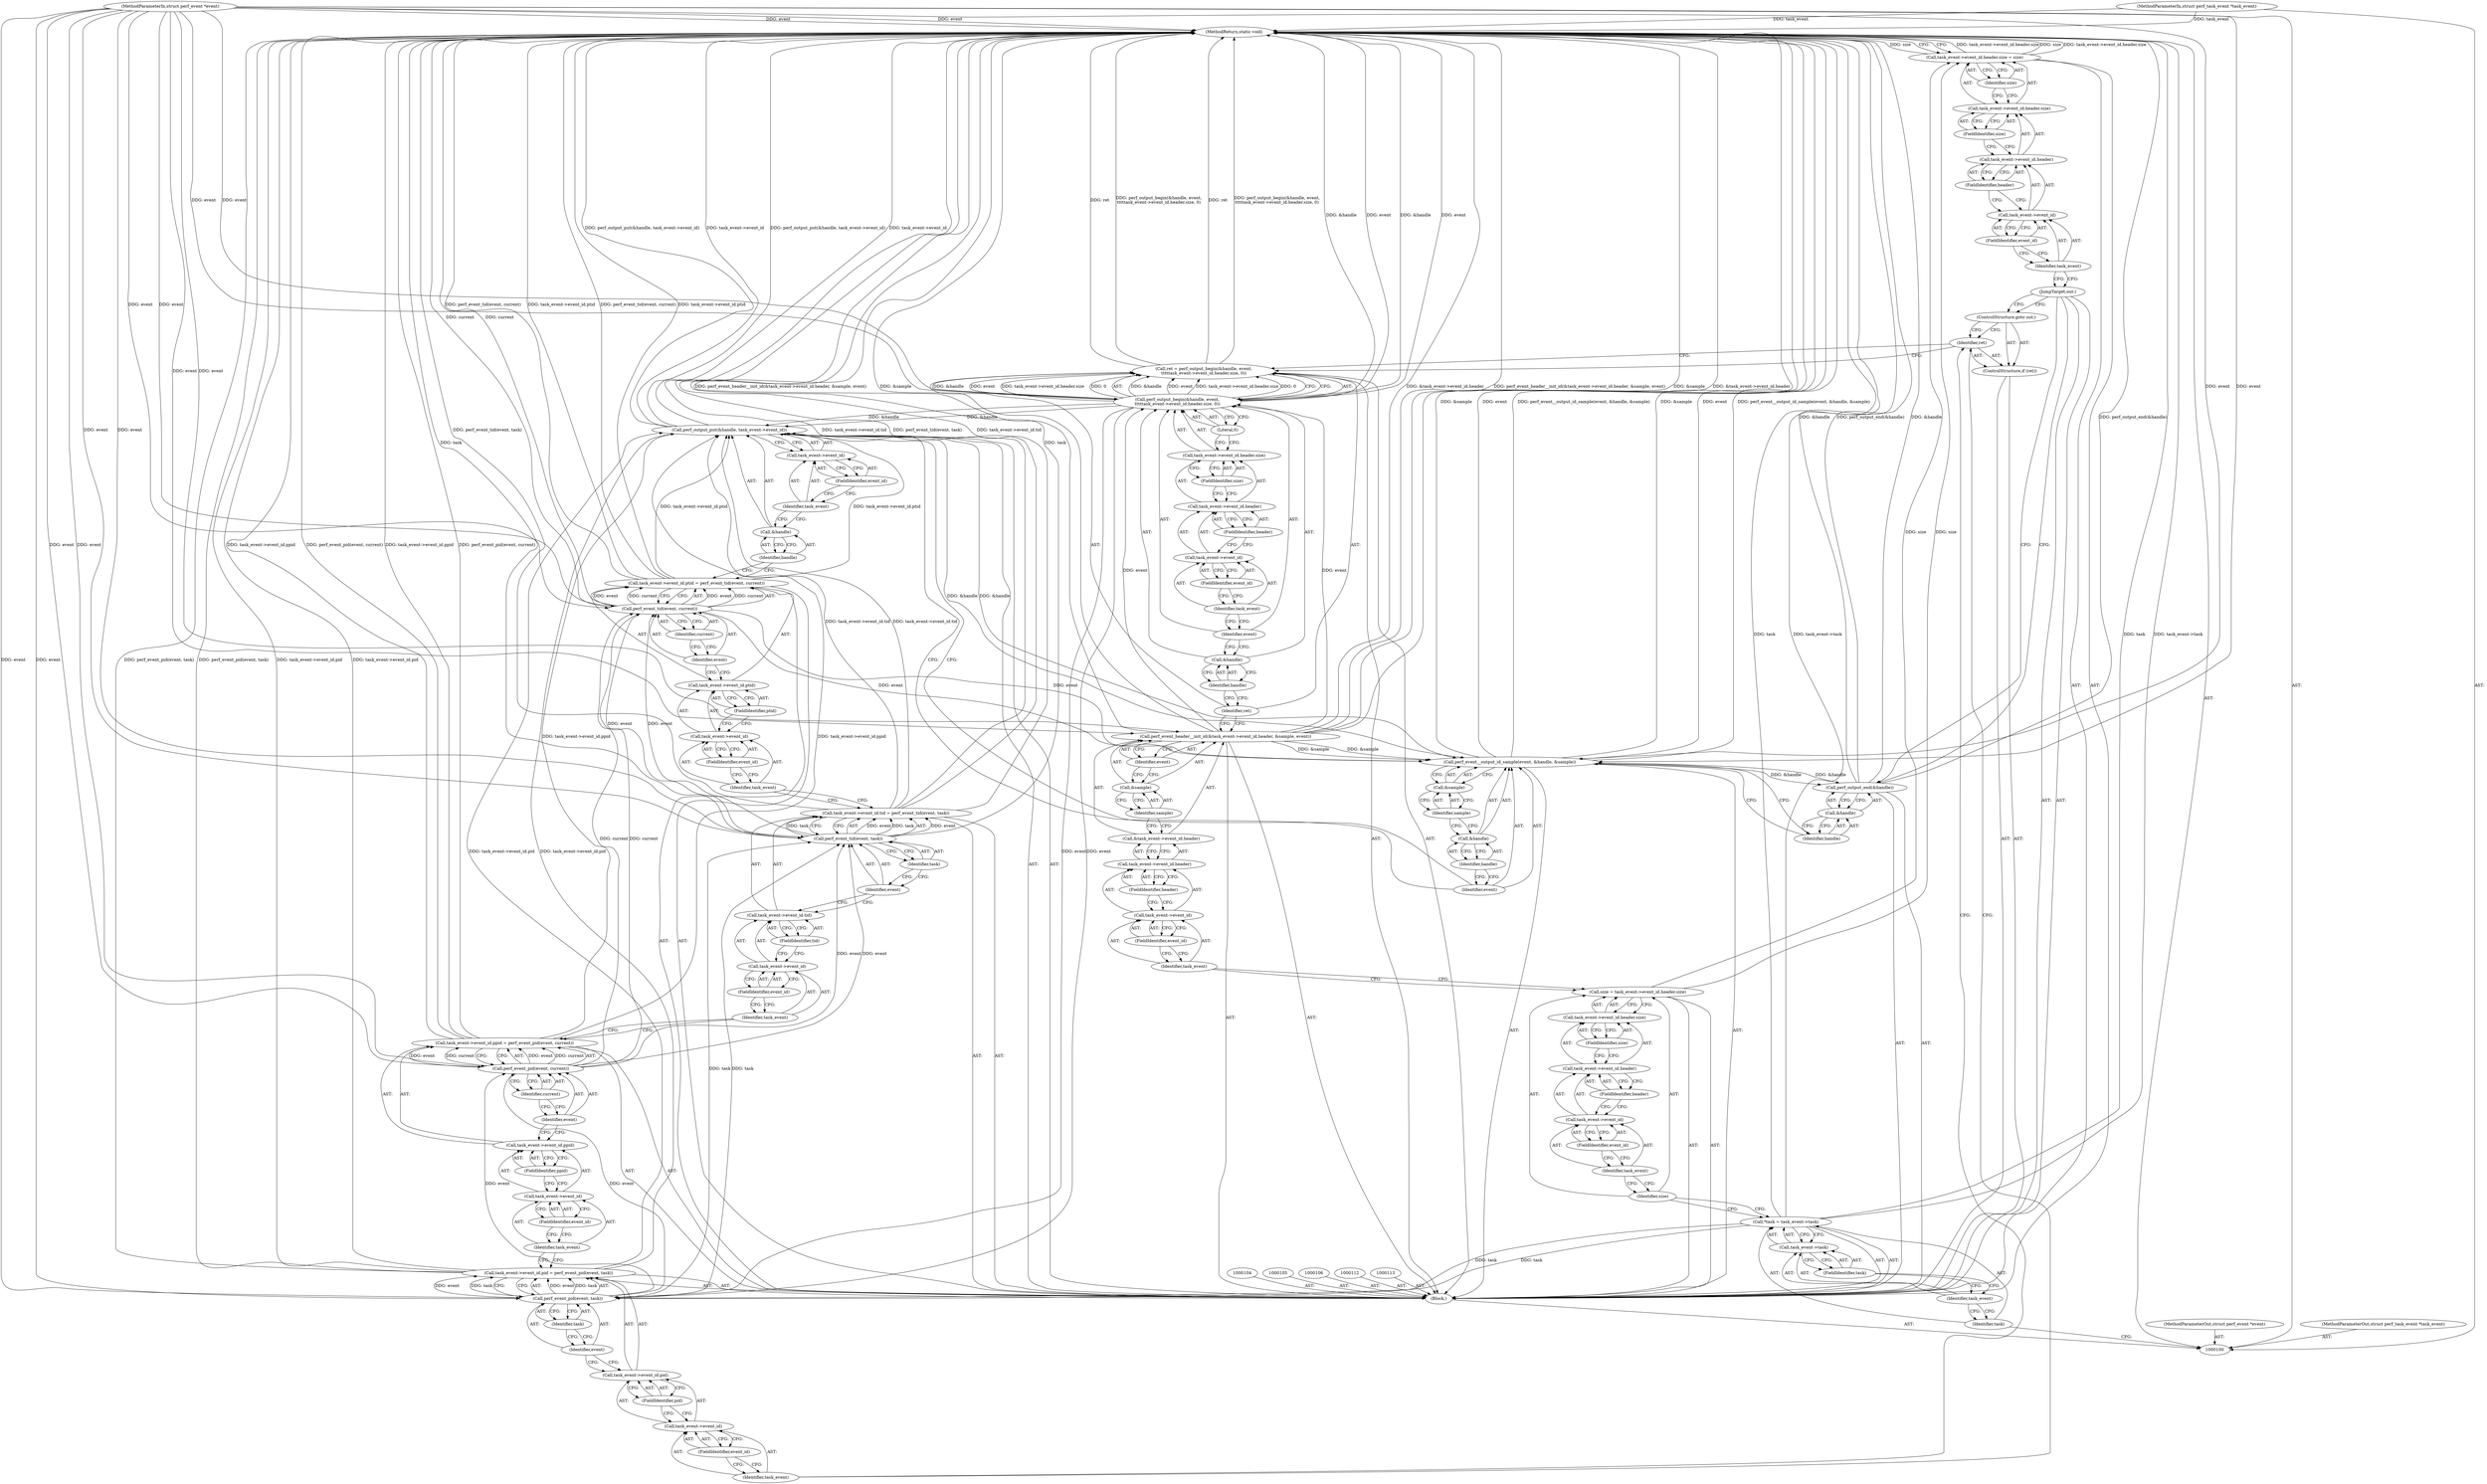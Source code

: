 digraph "0_linux_a8b0ca17b80e92faab46ee7179ba9e99ccb61233_62" {
"1000211" [label="(MethodReturn,static void)"];
"1000101" [label="(MethodParameterIn,struct perf_event *event)"];
"1000279" [label="(MethodParameterOut,struct perf_event *event)"];
"1000133" [label="(Call,ret = perf_output_begin(&handle, event,\n\t\t\t\ttask_event->event_id.header.size, 0))"];
"1000134" [label="(Identifier,ret)"];
"1000136" [label="(Call,&handle)"];
"1000137" [label="(Identifier,handle)"];
"1000138" [label="(Identifier,event)"];
"1000135" [label="(Call,perf_output_begin(&handle, event,\n\t\t\t\ttask_event->event_id.header.size, 0))"];
"1000143" [label="(FieldIdentifier,event_id)"];
"1000144" [label="(FieldIdentifier,header)"];
"1000145" [label="(FieldIdentifier,size)"];
"1000146" [label="(Literal,0)"];
"1000139" [label="(Call,task_event->event_id.header.size)"];
"1000140" [label="(Call,task_event->event_id.header)"];
"1000141" [label="(Call,task_event->event_id)"];
"1000142" [label="(Identifier,task_event)"];
"1000147" [label="(ControlStructure,if (ret))"];
"1000148" [label="(Identifier,ret)"];
"1000149" [label="(ControlStructure,goto out;)"];
"1000150" [label="(Call,task_event->event_id.pid = perf_event_pid(event, task))"];
"1000151" [label="(Call,task_event->event_id.pid)"];
"1000152" [label="(Call,task_event->event_id)"];
"1000153" [label="(Identifier,task_event)"];
"1000154" [label="(FieldIdentifier,event_id)"];
"1000155" [label="(FieldIdentifier,pid)"];
"1000156" [label="(Call,perf_event_pid(event, task))"];
"1000157" [label="(Identifier,event)"];
"1000158" [label="(Identifier,task)"];
"1000159" [label="(Call,task_event->event_id.ppid = perf_event_pid(event, current))"];
"1000160" [label="(Call,task_event->event_id.ppid)"];
"1000161" [label="(Call,task_event->event_id)"];
"1000162" [label="(Identifier,task_event)"];
"1000163" [label="(FieldIdentifier,event_id)"];
"1000164" [label="(FieldIdentifier,ppid)"];
"1000165" [label="(Call,perf_event_pid(event, current))"];
"1000166" [label="(Identifier,event)"];
"1000167" [label="(Identifier,current)"];
"1000168" [label="(Call,task_event->event_id.tid = perf_event_tid(event, task))"];
"1000169" [label="(Call,task_event->event_id.tid)"];
"1000170" [label="(Call,task_event->event_id)"];
"1000171" [label="(Identifier,task_event)"];
"1000172" [label="(FieldIdentifier,event_id)"];
"1000173" [label="(FieldIdentifier,tid)"];
"1000174" [label="(Call,perf_event_tid(event, task))"];
"1000175" [label="(Identifier,event)"];
"1000176" [label="(Identifier,task)"];
"1000102" [label="(MethodParameterIn,struct perf_task_event *task_event)"];
"1000280" [label="(MethodParameterOut,struct perf_task_event *task_event)"];
"1000177" [label="(Call,task_event->event_id.ptid = perf_event_tid(event, current))"];
"1000178" [label="(Call,task_event->event_id.ptid)"];
"1000179" [label="(Call,task_event->event_id)"];
"1000180" [label="(Identifier,task_event)"];
"1000181" [label="(FieldIdentifier,event_id)"];
"1000182" [label="(FieldIdentifier,ptid)"];
"1000183" [label="(Call,perf_event_tid(event, current))"];
"1000184" [label="(Identifier,event)"];
"1000185" [label="(Identifier,current)"];
"1000186" [label="(Call,perf_output_put(&handle, task_event->event_id))"];
"1000187" [label="(Call,&handle)"];
"1000188" [label="(Identifier,handle)"];
"1000189" [label="(Call,task_event->event_id)"];
"1000190" [label="(Identifier,task_event)"];
"1000191" [label="(FieldIdentifier,event_id)"];
"1000192" [label="(Call,perf_event__output_id_sample(event, &handle, &sample))"];
"1000193" [label="(Identifier,event)"];
"1000194" [label="(Call,&handle)"];
"1000195" [label="(Identifier,handle)"];
"1000196" [label="(Call,&sample)"];
"1000197" [label="(Identifier,sample)"];
"1000198" [label="(Call,perf_output_end(&handle))"];
"1000199" [label="(Call,&handle)"];
"1000200" [label="(Identifier,handle)"];
"1000201" [label="(JumpTarget,out:)"];
"1000202" [label="(Call,task_event->event_id.header.size = size)"];
"1000203" [label="(Call,task_event->event_id.header.size)"];
"1000204" [label="(Call,task_event->event_id.header)"];
"1000205" [label="(Call,task_event->event_id)"];
"1000206" [label="(Identifier,task_event)"];
"1000207" [label="(FieldIdentifier,event_id)"];
"1000208" [label="(FieldIdentifier,header)"];
"1000209" [label="(FieldIdentifier,size)"];
"1000210" [label="(Identifier,size)"];
"1000103" [label="(Block,)"];
"1000107" [label="(Call,*task = task_event->task)"];
"1000108" [label="(Identifier,task)"];
"1000109" [label="(Call,task_event->task)"];
"1000110" [label="(Identifier,task_event)"];
"1000111" [label="(FieldIdentifier,task)"];
"1000114" [label="(Call,size = task_event->event_id.header.size)"];
"1000115" [label="(Identifier,size)"];
"1000116" [label="(Call,task_event->event_id.header.size)"];
"1000117" [label="(Call,task_event->event_id.header)"];
"1000118" [label="(Call,task_event->event_id)"];
"1000119" [label="(Identifier,task_event)"];
"1000120" [label="(FieldIdentifier,event_id)"];
"1000121" [label="(FieldIdentifier,header)"];
"1000122" [label="(FieldIdentifier,size)"];
"1000123" [label="(Call,perf_event_header__init_id(&task_event->event_id.header, &sample, event))"];
"1000124" [label="(Call,&task_event->event_id.header)"];
"1000125" [label="(Call,task_event->event_id.header)"];
"1000126" [label="(Call,task_event->event_id)"];
"1000127" [label="(Identifier,task_event)"];
"1000128" [label="(FieldIdentifier,event_id)"];
"1000129" [label="(FieldIdentifier,header)"];
"1000130" [label="(Call,&sample)"];
"1000131" [label="(Identifier,sample)"];
"1000132" [label="(Identifier,event)"];
"1000211" -> "1000100"  [label="AST: "];
"1000211" -> "1000202"  [label="CFG: "];
"1000107" -> "1000211"  [label="DDG: task"];
"1000107" -> "1000211"  [label="DDG: task_event->task"];
"1000183" -> "1000211"  [label="DDG: current"];
"1000168" -> "1000211"  [label="DDG: task_event->event_id.tid"];
"1000168" -> "1000211"  [label="DDG: perf_event_tid(event, task)"];
"1000123" -> "1000211"  [label="DDG: perf_event_header__init_id(&task_event->event_id.header, &sample, event)"];
"1000123" -> "1000211"  [label="DDG: &sample"];
"1000123" -> "1000211"  [label="DDG: &task_event->event_id.header"];
"1000133" -> "1000211"  [label="DDG: ret"];
"1000133" -> "1000211"  [label="DDG: perf_output_begin(&handle, event,\n\t\t\t\ttask_event->event_id.header.size, 0)"];
"1000202" -> "1000211"  [label="DDG: task_event->event_id.header.size"];
"1000202" -> "1000211"  [label="DDG: size"];
"1000174" -> "1000211"  [label="DDG: task"];
"1000198" -> "1000211"  [label="DDG: &handle"];
"1000198" -> "1000211"  [label="DDG: perf_output_end(&handle)"];
"1000135" -> "1000211"  [label="DDG: &handle"];
"1000135" -> "1000211"  [label="DDG: event"];
"1000192" -> "1000211"  [label="DDG: &sample"];
"1000192" -> "1000211"  [label="DDG: event"];
"1000192" -> "1000211"  [label="DDG: perf_event__output_id_sample(event, &handle, &sample)"];
"1000177" -> "1000211"  [label="DDG: task_event->event_id.ptid"];
"1000177" -> "1000211"  [label="DDG: perf_event_tid(event, current)"];
"1000186" -> "1000211"  [label="DDG: perf_output_put(&handle, task_event->event_id)"];
"1000186" -> "1000211"  [label="DDG: task_event->event_id"];
"1000150" -> "1000211"  [label="DDG: task_event->event_id.pid"];
"1000150" -> "1000211"  [label="DDG: perf_event_pid(event, task)"];
"1000159" -> "1000211"  [label="DDG: task_event->event_id.ppid"];
"1000159" -> "1000211"  [label="DDG: perf_event_pid(event, current)"];
"1000102" -> "1000211"  [label="DDG: task_event"];
"1000101" -> "1000211"  [label="DDG: event"];
"1000101" -> "1000100"  [label="AST: "];
"1000101" -> "1000211"  [label="DDG: event"];
"1000101" -> "1000123"  [label="DDG: event"];
"1000101" -> "1000135"  [label="DDG: event"];
"1000101" -> "1000156"  [label="DDG: event"];
"1000101" -> "1000165"  [label="DDG: event"];
"1000101" -> "1000174"  [label="DDG: event"];
"1000101" -> "1000183"  [label="DDG: event"];
"1000101" -> "1000192"  [label="DDG: event"];
"1000279" -> "1000100"  [label="AST: "];
"1000133" -> "1000103"  [label="AST: "];
"1000133" -> "1000135"  [label="CFG: "];
"1000134" -> "1000133"  [label="AST: "];
"1000135" -> "1000133"  [label="AST: "];
"1000148" -> "1000133"  [label="CFG: "];
"1000133" -> "1000211"  [label="DDG: ret"];
"1000133" -> "1000211"  [label="DDG: perf_output_begin(&handle, event,\n\t\t\t\ttask_event->event_id.header.size, 0)"];
"1000135" -> "1000133"  [label="DDG: &handle"];
"1000135" -> "1000133"  [label="DDG: event"];
"1000135" -> "1000133"  [label="DDG: task_event->event_id.header.size"];
"1000135" -> "1000133"  [label="DDG: 0"];
"1000134" -> "1000133"  [label="AST: "];
"1000134" -> "1000123"  [label="CFG: "];
"1000137" -> "1000134"  [label="CFG: "];
"1000136" -> "1000135"  [label="AST: "];
"1000136" -> "1000137"  [label="CFG: "];
"1000137" -> "1000136"  [label="AST: "];
"1000138" -> "1000136"  [label="CFG: "];
"1000137" -> "1000136"  [label="AST: "];
"1000137" -> "1000134"  [label="CFG: "];
"1000136" -> "1000137"  [label="CFG: "];
"1000138" -> "1000135"  [label="AST: "];
"1000138" -> "1000136"  [label="CFG: "];
"1000142" -> "1000138"  [label="CFG: "];
"1000135" -> "1000133"  [label="AST: "];
"1000135" -> "1000146"  [label="CFG: "];
"1000136" -> "1000135"  [label="AST: "];
"1000138" -> "1000135"  [label="AST: "];
"1000139" -> "1000135"  [label="AST: "];
"1000146" -> "1000135"  [label="AST: "];
"1000133" -> "1000135"  [label="CFG: "];
"1000135" -> "1000211"  [label="DDG: &handle"];
"1000135" -> "1000211"  [label="DDG: event"];
"1000135" -> "1000133"  [label="DDG: &handle"];
"1000135" -> "1000133"  [label="DDG: event"];
"1000135" -> "1000133"  [label="DDG: task_event->event_id.header.size"];
"1000135" -> "1000133"  [label="DDG: 0"];
"1000123" -> "1000135"  [label="DDG: event"];
"1000101" -> "1000135"  [label="DDG: event"];
"1000135" -> "1000156"  [label="DDG: event"];
"1000135" -> "1000186"  [label="DDG: &handle"];
"1000143" -> "1000141"  [label="AST: "];
"1000143" -> "1000142"  [label="CFG: "];
"1000141" -> "1000143"  [label="CFG: "];
"1000144" -> "1000140"  [label="AST: "];
"1000144" -> "1000141"  [label="CFG: "];
"1000140" -> "1000144"  [label="CFG: "];
"1000145" -> "1000139"  [label="AST: "];
"1000145" -> "1000140"  [label="CFG: "];
"1000139" -> "1000145"  [label="CFG: "];
"1000146" -> "1000135"  [label="AST: "];
"1000146" -> "1000139"  [label="CFG: "];
"1000135" -> "1000146"  [label="CFG: "];
"1000139" -> "1000135"  [label="AST: "];
"1000139" -> "1000145"  [label="CFG: "];
"1000140" -> "1000139"  [label="AST: "];
"1000145" -> "1000139"  [label="AST: "];
"1000146" -> "1000139"  [label="CFG: "];
"1000140" -> "1000139"  [label="AST: "];
"1000140" -> "1000144"  [label="CFG: "];
"1000141" -> "1000140"  [label="AST: "];
"1000144" -> "1000140"  [label="AST: "];
"1000145" -> "1000140"  [label="CFG: "];
"1000141" -> "1000140"  [label="AST: "];
"1000141" -> "1000143"  [label="CFG: "];
"1000142" -> "1000141"  [label="AST: "];
"1000143" -> "1000141"  [label="AST: "];
"1000144" -> "1000141"  [label="CFG: "];
"1000142" -> "1000141"  [label="AST: "];
"1000142" -> "1000138"  [label="CFG: "];
"1000143" -> "1000142"  [label="CFG: "];
"1000147" -> "1000103"  [label="AST: "];
"1000148" -> "1000147"  [label="AST: "];
"1000149" -> "1000147"  [label="AST: "];
"1000148" -> "1000147"  [label="AST: "];
"1000148" -> "1000133"  [label="CFG: "];
"1000149" -> "1000148"  [label="CFG: "];
"1000153" -> "1000148"  [label="CFG: "];
"1000149" -> "1000147"  [label="AST: "];
"1000149" -> "1000148"  [label="CFG: "];
"1000201" -> "1000149"  [label="CFG: "];
"1000150" -> "1000103"  [label="AST: "];
"1000150" -> "1000156"  [label="CFG: "];
"1000151" -> "1000150"  [label="AST: "];
"1000156" -> "1000150"  [label="AST: "];
"1000162" -> "1000150"  [label="CFG: "];
"1000150" -> "1000211"  [label="DDG: task_event->event_id.pid"];
"1000150" -> "1000211"  [label="DDG: perf_event_pid(event, task)"];
"1000156" -> "1000150"  [label="DDG: event"];
"1000156" -> "1000150"  [label="DDG: task"];
"1000150" -> "1000186"  [label="DDG: task_event->event_id.pid"];
"1000151" -> "1000150"  [label="AST: "];
"1000151" -> "1000155"  [label="CFG: "];
"1000152" -> "1000151"  [label="AST: "];
"1000155" -> "1000151"  [label="AST: "];
"1000157" -> "1000151"  [label="CFG: "];
"1000152" -> "1000151"  [label="AST: "];
"1000152" -> "1000154"  [label="CFG: "];
"1000153" -> "1000152"  [label="AST: "];
"1000154" -> "1000152"  [label="AST: "];
"1000155" -> "1000152"  [label="CFG: "];
"1000153" -> "1000152"  [label="AST: "];
"1000153" -> "1000148"  [label="CFG: "];
"1000154" -> "1000153"  [label="CFG: "];
"1000154" -> "1000152"  [label="AST: "];
"1000154" -> "1000153"  [label="CFG: "];
"1000152" -> "1000154"  [label="CFG: "];
"1000155" -> "1000151"  [label="AST: "];
"1000155" -> "1000152"  [label="CFG: "];
"1000151" -> "1000155"  [label="CFG: "];
"1000156" -> "1000150"  [label="AST: "];
"1000156" -> "1000158"  [label="CFG: "];
"1000157" -> "1000156"  [label="AST: "];
"1000158" -> "1000156"  [label="AST: "];
"1000150" -> "1000156"  [label="CFG: "];
"1000156" -> "1000150"  [label="DDG: event"];
"1000156" -> "1000150"  [label="DDG: task"];
"1000135" -> "1000156"  [label="DDG: event"];
"1000101" -> "1000156"  [label="DDG: event"];
"1000107" -> "1000156"  [label="DDG: task"];
"1000156" -> "1000165"  [label="DDG: event"];
"1000156" -> "1000174"  [label="DDG: task"];
"1000157" -> "1000156"  [label="AST: "];
"1000157" -> "1000151"  [label="CFG: "];
"1000158" -> "1000157"  [label="CFG: "];
"1000158" -> "1000156"  [label="AST: "];
"1000158" -> "1000157"  [label="CFG: "];
"1000156" -> "1000158"  [label="CFG: "];
"1000159" -> "1000103"  [label="AST: "];
"1000159" -> "1000165"  [label="CFG: "];
"1000160" -> "1000159"  [label="AST: "];
"1000165" -> "1000159"  [label="AST: "];
"1000171" -> "1000159"  [label="CFG: "];
"1000159" -> "1000211"  [label="DDG: task_event->event_id.ppid"];
"1000159" -> "1000211"  [label="DDG: perf_event_pid(event, current)"];
"1000165" -> "1000159"  [label="DDG: event"];
"1000165" -> "1000159"  [label="DDG: current"];
"1000159" -> "1000186"  [label="DDG: task_event->event_id.ppid"];
"1000160" -> "1000159"  [label="AST: "];
"1000160" -> "1000164"  [label="CFG: "];
"1000161" -> "1000160"  [label="AST: "];
"1000164" -> "1000160"  [label="AST: "];
"1000166" -> "1000160"  [label="CFG: "];
"1000161" -> "1000160"  [label="AST: "];
"1000161" -> "1000163"  [label="CFG: "];
"1000162" -> "1000161"  [label="AST: "];
"1000163" -> "1000161"  [label="AST: "];
"1000164" -> "1000161"  [label="CFG: "];
"1000162" -> "1000161"  [label="AST: "];
"1000162" -> "1000150"  [label="CFG: "];
"1000163" -> "1000162"  [label="CFG: "];
"1000163" -> "1000161"  [label="AST: "];
"1000163" -> "1000162"  [label="CFG: "];
"1000161" -> "1000163"  [label="CFG: "];
"1000164" -> "1000160"  [label="AST: "];
"1000164" -> "1000161"  [label="CFG: "];
"1000160" -> "1000164"  [label="CFG: "];
"1000165" -> "1000159"  [label="AST: "];
"1000165" -> "1000167"  [label="CFG: "];
"1000166" -> "1000165"  [label="AST: "];
"1000167" -> "1000165"  [label="AST: "];
"1000159" -> "1000165"  [label="CFG: "];
"1000165" -> "1000159"  [label="DDG: event"];
"1000165" -> "1000159"  [label="DDG: current"];
"1000156" -> "1000165"  [label="DDG: event"];
"1000101" -> "1000165"  [label="DDG: event"];
"1000165" -> "1000174"  [label="DDG: event"];
"1000165" -> "1000183"  [label="DDG: current"];
"1000166" -> "1000165"  [label="AST: "];
"1000166" -> "1000160"  [label="CFG: "];
"1000167" -> "1000166"  [label="CFG: "];
"1000167" -> "1000165"  [label="AST: "];
"1000167" -> "1000166"  [label="CFG: "];
"1000165" -> "1000167"  [label="CFG: "];
"1000168" -> "1000103"  [label="AST: "];
"1000168" -> "1000174"  [label="CFG: "];
"1000169" -> "1000168"  [label="AST: "];
"1000174" -> "1000168"  [label="AST: "];
"1000180" -> "1000168"  [label="CFG: "];
"1000168" -> "1000211"  [label="DDG: task_event->event_id.tid"];
"1000168" -> "1000211"  [label="DDG: perf_event_tid(event, task)"];
"1000174" -> "1000168"  [label="DDG: event"];
"1000174" -> "1000168"  [label="DDG: task"];
"1000168" -> "1000186"  [label="DDG: task_event->event_id.tid"];
"1000169" -> "1000168"  [label="AST: "];
"1000169" -> "1000173"  [label="CFG: "];
"1000170" -> "1000169"  [label="AST: "];
"1000173" -> "1000169"  [label="AST: "];
"1000175" -> "1000169"  [label="CFG: "];
"1000170" -> "1000169"  [label="AST: "];
"1000170" -> "1000172"  [label="CFG: "];
"1000171" -> "1000170"  [label="AST: "];
"1000172" -> "1000170"  [label="AST: "];
"1000173" -> "1000170"  [label="CFG: "];
"1000171" -> "1000170"  [label="AST: "];
"1000171" -> "1000159"  [label="CFG: "];
"1000172" -> "1000171"  [label="CFG: "];
"1000172" -> "1000170"  [label="AST: "];
"1000172" -> "1000171"  [label="CFG: "];
"1000170" -> "1000172"  [label="CFG: "];
"1000173" -> "1000169"  [label="AST: "];
"1000173" -> "1000170"  [label="CFG: "];
"1000169" -> "1000173"  [label="CFG: "];
"1000174" -> "1000168"  [label="AST: "];
"1000174" -> "1000176"  [label="CFG: "];
"1000175" -> "1000174"  [label="AST: "];
"1000176" -> "1000174"  [label="AST: "];
"1000168" -> "1000174"  [label="CFG: "];
"1000174" -> "1000211"  [label="DDG: task"];
"1000174" -> "1000168"  [label="DDG: event"];
"1000174" -> "1000168"  [label="DDG: task"];
"1000165" -> "1000174"  [label="DDG: event"];
"1000101" -> "1000174"  [label="DDG: event"];
"1000156" -> "1000174"  [label="DDG: task"];
"1000174" -> "1000183"  [label="DDG: event"];
"1000175" -> "1000174"  [label="AST: "];
"1000175" -> "1000169"  [label="CFG: "];
"1000176" -> "1000175"  [label="CFG: "];
"1000176" -> "1000174"  [label="AST: "];
"1000176" -> "1000175"  [label="CFG: "];
"1000174" -> "1000176"  [label="CFG: "];
"1000102" -> "1000100"  [label="AST: "];
"1000102" -> "1000211"  [label="DDG: task_event"];
"1000280" -> "1000100"  [label="AST: "];
"1000177" -> "1000103"  [label="AST: "];
"1000177" -> "1000183"  [label="CFG: "];
"1000178" -> "1000177"  [label="AST: "];
"1000183" -> "1000177"  [label="AST: "];
"1000188" -> "1000177"  [label="CFG: "];
"1000177" -> "1000211"  [label="DDG: task_event->event_id.ptid"];
"1000177" -> "1000211"  [label="DDG: perf_event_tid(event, current)"];
"1000183" -> "1000177"  [label="DDG: event"];
"1000183" -> "1000177"  [label="DDG: current"];
"1000177" -> "1000186"  [label="DDG: task_event->event_id.ptid"];
"1000178" -> "1000177"  [label="AST: "];
"1000178" -> "1000182"  [label="CFG: "];
"1000179" -> "1000178"  [label="AST: "];
"1000182" -> "1000178"  [label="AST: "];
"1000184" -> "1000178"  [label="CFG: "];
"1000179" -> "1000178"  [label="AST: "];
"1000179" -> "1000181"  [label="CFG: "];
"1000180" -> "1000179"  [label="AST: "];
"1000181" -> "1000179"  [label="AST: "];
"1000182" -> "1000179"  [label="CFG: "];
"1000180" -> "1000179"  [label="AST: "];
"1000180" -> "1000168"  [label="CFG: "];
"1000181" -> "1000180"  [label="CFG: "];
"1000181" -> "1000179"  [label="AST: "];
"1000181" -> "1000180"  [label="CFG: "];
"1000179" -> "1000181"  [label="CFG: "];
"1000182" -> "1000178"  [label="AST: "];
"1000182" -> "1000179"  [label="CFG: "];
"1000178" -> "1000182"  [label="CFG: "];
"1000183" -> "1000177"  [label="AST: "];
"1000183" -> "1000185"  [label="CFG: "];
"1000184" -> "1000183"  [label="AST: "];
"1000185" -> "1000183"  [label="AST: "];
"1000177" -> "1000183"  [label="CFG: "];
"1000183" -> "1000211"  [label="DDG: current"];
"1000183" -> "1000177"  [label="DDG: event"];
"1000183" -> "1000177"  [label="DDG: current"];
"1000174" -> "1000183"  [label="DDG: event"];
"1000101" -> "1000183"  [label="DDG: event"];
"1000165" -> "1000183"  [label="DDG: current"];
"1000183" -> "1000192"  [label="DDG: event"];
"1000184" -> "1000183"  [label="AST: "];
"1000184" -> "1000178"  [label="CFG: "];
"1000185" -> "1000184"  [label="CFG: "];
"1000185" -> "1000183"  [label="AST: "];
"1000185" -> "1000184"  [label="CFG: "];
"1000183" -> "1000185"  [label="CFG: "];
"1000186" -> "1000103"  [label="AST: "];
"1000186" -> "1000189"  [label="CFG: "];
"1000187" -> "1000186"  [label="AST: "];
"1000189" -> "1000186"  [label="AST: "];
"1000193" -> "1000186"  [label="CFG: "];
"1000186" -> "1000211"  [label="DDG: perf_output_put(&handle, task_event->event_id)"];
"1000186" -> "1000211"  [label="DDG: task_event->event_id"];
"1000135" -> "1000186"  [label="DDG: &handle"];
"1000177" -> "1000186"  [label="DDG: task_event->event_id.ptid"];
"1000150" -> "1000186"  [label="DDG: task_event->event_id.pid"];
"1000168" -> "1000186"  [label="DDG: task_event->event_id.tid"];
"1000159" -> "1000186"  [label="DDG: task_event->event_id.ppid"];
"1000186" -> "1000192"  [label="DDG: &handle"];
"1000187" -> "1000186"  [label="AST: "];
"1000187" -> "1000188"  [label="CFG: "];
"1000188" -> "1000187"  [label="AST: "];
"1000190" -> "1000187"  [label="CFG: "];
"1000188" -> "1000187"  [label="AST: "];
"1000188" -> "1000177"  [label="CFG: "];
"1000187" -> "1000188"  [label="CFG: "];
"1000189" -> "1000186"  [label="AST: "];
"1000189" -> "1000191"  [label="CFG: "];
"1000190" -> "1000189"  [label="AST: "];
"1000191" -> "1000189"  [label="AST: "];
"1000186" -> "1000189"  [label="CFG: "];
"1000190" -> "1000189"  [label="AST: "];
"1000190" -> "1000187"  [label="CFG: "];
"1000191" -> "1000190"  [label="CFG: "];
"1000191" -> "1000189"  [label="AST: "];
"1000191" -> "1000190"  [label="CFG: "];
"1000189" -> "1000191"  [label="CFG: "];
"1000192" -> "1000103"  [label="AST: "];
"1000192" -> "1000196"  [label="CFG: "];
"1000193" -> "1000192"  [label="AST: "];
"1000194" -> "1000192"  [label="AST: "];
"1000196" -> "1000192"  [label="AST: "];
"1000200" -> "1000192"  [label="CFG: "];
"1000192" -> "1000211"  [label="DDG: &sample"];
"1000192" -> "1000211"  [label="DDG: event"];
"1000192" -> "1000211"  [label="DDG: perf_event__output_id_sample(event, &handle, &sample)"];
"1000183" -> "1000192"  [label="DDG: event"];
"1000101" -> "1000192"  [label="DDG: event"];
"1000186" -> "1000192"  [label="DDG: &handle"];
"1000123" -> "1000192"  [label="DDG: &sample"];
"1000192" -> "1000198"  [label="DDG: &handle"];
"1000193" -> "1000192"  [label="AST: "];
"1000193" -> "1000186"  [label="CFG: "];
"1000195" -> "1000193"  [label="CFG: "];
"1000194" -> "1000192"  [label="AST: "];
"1000194" -> "1000195"  [label="CFG: "];
"1000195" -> "1000194"  [label="AST: "];
"1000197" -> "1000194"  [label="CFG: "];
"1000195" -> "1000194"  [label="AST: "];
"1000195" -> "1000193"  [label="CFG: "];
"1000194" -> "1000195"  [label="CFG: "];
"1000196" -> "1000192"  [label="AST: "];
"1000196" -> "1000197"  [label="CFG: "];
"1000197" -> "1000196"  [label="AST: "];
"1000192" -> "1000196"  [label="CFG: "];
"1000197" -> "1000196"  [label="AST: "];
"1000197" -> "1000194"  [label="CFG: "];
"1000196" -> "1000197"  [label="CFG: "];
"1000198" -> "1000103"  [label="AST: "];
"1000198" -> "1000199"  [label="CFG: "];
"1000199" -> "1000198"  [label="AST: "];
"1000201" -> "1000198"  [label="CFG: "];
"1000198" -> "1000211"  [label="DDG: &handle"];
"1000198" -> "1000211"  [label="DDG: perf_output_end(&handle)"];
"1000192" -> "1000198"  [label="DDG: &handle"];
"1000199" -> "1000198"  [label="AST: "];
"1000199" -> "1000200"  [label="CFG: "];
"1000200" -> "1000199"  [label="AST: "];
"1000198" -> "1000199"  [label="CFG: "];
"1000200" -> "1000199"  [label="AST: "];
"1000200" -> "1000192"  [label="CFG: "];
"1000199" -> "1000200"  [label="CFG: "];
"1000201" -> "1000103"  [label="AST: "];
"1000201" -> "1000198"  [label="CFG: "];
"1000201" -> "1000149"  [label="CFG: "];
"1000206" -> "1000201"  [label="CFG: "];
"1000202" -> "1000103"  [label="AST: "];
"1000202" -> "1000210"  [label="CFG: "];
"1000203" -> "1000202"  [label="AST: "];
"1000210" -> "1000202"  [label="AST: "];
"1000211" -> "1000202"  [label="CFG: "];
"1000202" -> "1000211"  [label="DDG: task_event->event_id.header.size"];
"1000202" -> "1000211"  [label="DDG: size"];
"1000114" -> "1000202"  [label="DDG: size"];
"1000203" -> "1000202"  [label="AST: "];
"1000203" -> "1000209"  [label="CFG: "];
"1000204" -> "1000203"  [label="AST: "];
"1000209" -> "1000203"  [label="AST: "];
"1000210" -> "1000203"  [label="CFG: "];
"1000204" -> "1000203"  [label="AST: "];
"1000204" -> "1000208"  [label="CFG: "];
"1000205" -> "1000204"  [label="AST: "];
"1000208" -> "1000204"  [label="AST: "];
"1000209" -> "1000204"  [label="CFG: "];
"1000205" -> "1000204"  [label="AST: "];
"1000205" -> "1000207"  [label="CFG: "];
"1000206" -> "1000205"  [label="AST: "];
"1000207" -> "1000205"  [label="AST: "];
"1000208" -> "1000205"  [label="CFG: "];
"1000206" -> "1000205"  [label="AST: "];
"1000206" -> "1000201"  [label="CFG: "];
"1000207" -> "1000206"  [label="CFG: "];
"1000207" -> "1000205"  [label="AST: "];
"1000207" -> "1000206"  [label="CFG: "];
"1000205" -> "1000207"  [label="CFG: "];
"1000208" -> "1000204"  [label="AST: "];
"1000208" -> "1000205"  [label="CFG: "];
"1000204" -> "1000208"  [label="CFG: "];
"1000209" -> "1000203"  [label="AST: "];
"1000209" -> "1000204"  [label="CFG: "];
"1000203" -> "1000209"  [label="CFG: "];
"1000210" -> "1000202"  [label="AST: "];
"1000210" -> "1000203"  [label="CFG: "];
"1000202" -> "1000210"  [label="CFG: "];
"1000103" -> "1000100"  [label="AST: "];
"1000104" -> "1000103"  [label="AST: "];
"1000105" -> "1000103"  [label="AST: "];
"1000106" -> "1000103"  [label="AST: "];
"1000107" -> "1000103"  [label="AST: "];
"1000112" -> "1000103"  [label="AST: "];
"1000113" -> "1000103"  [label="AST: "];
"1000114" -> "1000103"  [label="AST: "];
"1000123" -> "1000103"  [label="AST: "];
"1000133" -> "1000103"  [label="AST: "];
"1000147" -> "1000103"  [label="AST: "];
"1000150" -> "1000103"  [label="AST: "];
"1000159" -> "1000103"  [label="AST: "];
"1000168" -> "1000103"  [label="AST: "];
"1000177" -> "1000103"  [label="AST: "];
"1000186" -> "1000103"  [label="AST: "];
"1000192" -> "1000103"  [label="AST: "];
"1000198" -> "1000103"  [label="AST: "];
"1000201" -> "1000103"  [label="AST: "];
"1000202" -> "1000103"  [label="AST: "];
"1000107" -> "1000103"  [label="AST: "];
"1000107" -> "1000109"  [label="CFG: "];
"1000108" -> "1000107"  [label="AST: "];
"1000109" -> "1000107"  [label="AST: "];
"1000115" -> "1000107"  [label="CFG: "];
"1000107" -> "1000211"  [label="DDG: task"];
"1000107" -> "1000211"  [label="DDG: task_event->task"];
"1000107" -> "1000156"  [label="DDG: task"];
"1000108" -> "1000107"  [label="AST: "];
"1000108" -> "1000100"  [label="CFG: "];
"1000110" -> "1000108"  [label="CFG: "];
"1000109" -> "1000107"  [label="AST: "];
"1000109" -> "1000111"  [label="CFG: "];
"1000110" -> "1000109"  [label="AST: "];
"1000111" -> "1000109"  [label="AST: "];
"1000107" -> "1000109"  [label="CFG: "];
"1000110" -> "1000109"  [label="AST: "];
"1000110" -> "1000108"  [label="CFG: "];
"1000111" -> "1000110"  [label="CFG: "];
"1000111" -> "1000109"  [label="AST: "];
"1000111" -> "1000110"  [label="CFG: "];
"1000109" -> "1000111"  [label="CFG: "];
"1000114" -> "1000103"  [label="AST: "];
"1000114" -> "1000116"  [label="CFG: "];
"1000115" -> "1000114"  [label="AST: "];
"1000116" -> "1000114"  [label="AST: "];
"1000127" -> "1000114"  [label="CFG: "];
"1000114" -> "1000202"  [label="DDG: size"];
"1000115" -> "1000114"  [label="AST: "];
"1000115" -> "1000107"  [label="CFG: "];
"1000119" -> "1000115"  [label="CFG: "];
"1000116" -> "1000114"  [label="AST: "];
"1000116" -> "1000122"  [label="CFG: "];
"1000117" -> "1000116"  [label="AST: "];
"1000122" -> "1000116"  [label="AST: "];
"1000114" -> "1000116"  [label="CFG: "];
"1000117" -> "1000116"  [label="AST: "];
"1000117" -> "1000121"  [label="CFG: "];
"1000118" -> "1000117"  [label="AST: "];
"1000121" -> "1000117"  [label="AST: "];
"1000122" -> "1000117"  [label="CFG: "];
"1000118" -> "1000117"  [label="AST: "];
"1000118" -> "1000120"  [label="CFG: "];
"1000119" -> "1000118"  [label="AST: "];
"1000120" -> "1000118"  [label="AST: "];
"1000121" -> "1000118"  [label="CFG: "];
"1000119" -> "1000118"  [label="AST: "];
"1000119" -> "1000115"  [label="CFG: "];
"1000120" -> "1000119"  [label="CFG: "];
"1000120" -> "1000118"  [label="AST: "];
"1000120" -> "1000119"  [label="CFG: "];
"1000118" -> "1000120"  [label="CFG: "];
"1000121" -> "1000117"  [label="AST: "];
"1000121" -> "1000118"  [label="CFG: "];
"1000117" -> "1000121"  [label="CFG: "];
"1000122" -> "1000116"  [label="AST: "];
"1000122" -> "1000117"  [label="CFG: "];
"1000116" -> "1000122"  [label="CFG: "];
"1000123" -> "1000103"  [label="AST: "];
"1000123" -> "1000132"  [label="CFG: "];
"1000124" -> "1000123"  [label="AST: "];
"1000130" -> "1000123"  [label="AST: "];
"1000132" -> "1000123"  [label="AST: "];
"1000134" -> "1000123"  [label="CFG: "];
"1000123" -> "1000211"  [label="DDG: perf_event_header__init_id(&task_event->event_id.header, &sample, event)"];
"1000123" -> "1000211"  [label="DDG: &sample"];
"1000123" -> "1000211"  [label="DDG: &task_event->event_id.header"];
"1000101" -> "1000123"  [label="DDG: event"];
"1000123" -> "1000135"  [label="DDG: event"];
"1000123" -> "1000192"  [label="DDG: &sample"];
"1000124" -> "1000123"  [label="AST: "];
"1000124" -> "1000125"  [label="CFG: "];
"1000125" -> "1000124"  [label="AST: "];
"1000131" -> "1000124"  [label="CFG: "];
"1000125" -> "1000124"  [label="AST: "];
"1000125" -> "1000129"  [label="CFG: "];
"1000126" -> "1000125"  [label="AST: "];
"1000129" -> "1000125"  [label="AST: "];
"1000124" -> "1000125"  [label="CFG: "];
"1000126" -> "1000125"  [label="AST: "];
"1000126" -> "1000128"  [label="CFG: "];
"1000127" -> "1000126"  [label="AST: "];
"1000128" -> "1000126"  [label="AST: "];
"1000129" -> "1000126"  [label="CFG: "];
"1000127" -> "1000126"  [label="AST: "];
"1000127" -> "1000114"  [label="CFG: "];
"1000128" -> "1000127"  [label="CFG: "];
"1000128" -> "1000126"  [label="AST: "];
"1000128" -> "1000127"  [label="CFG: "];
"1000126" -> "1000128"  [label="CFG: "];
"1000129" -> "1000125"  [label="AST: "];
"1000129" -> "1000126"  [label="CFG: "];
"1000125" -> "1000129"  [label="CFG: "];
"1000130" -> "1000123"  [label="AST: "];
"1000130" -> "1000131"  [label="CFG: "];
"1000131" -> "1000130"  [label="AST: "];
"1000132" -> "1000130"  [label="CFG: "];
"1000131" -> "1000130"  [label="AST: "];
"1000131" -> "1000124"  [label="CFG: "];
"1000130" -> "1000131"  [label="CFG: "];
"1000132" -> "1000123"  [label="AST: "];
"1000132" -> "1000130"  [label="CFG: "];
"1000123" -> "1000132"  [label="CFG: "];
}
